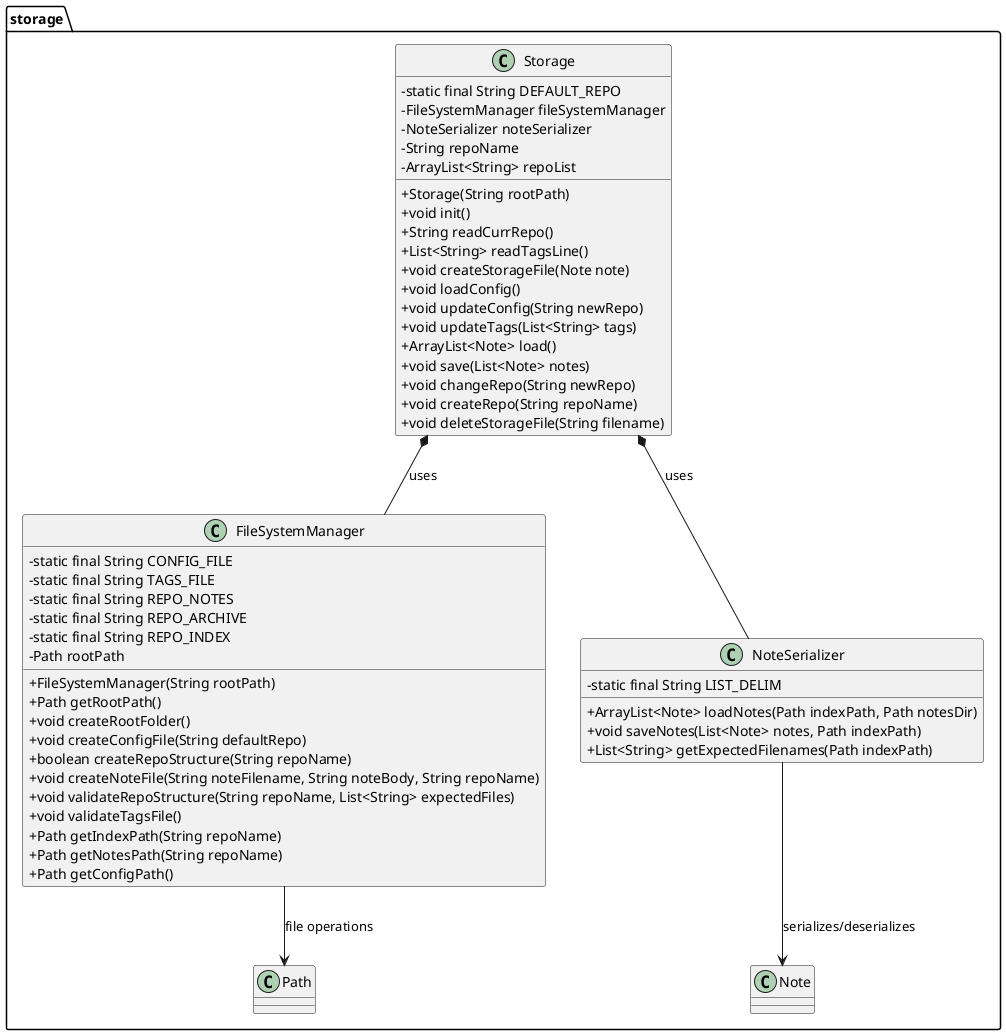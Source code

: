 @startuml StoragePackage
skinparam classAttributeIconSize 0

package storage {
    class Storage {
        - static final String DEFAULT_REPO
        - FileSystemManager fileSystemManager
        - NoteSerializer noteSerializer
        - String repoName
        - ArrayList<String> repoList

        + Storage(String rootPath)
        + void init()
        + String readCurrRepo()
        + List<String> readTagsLine()
        + void createStorageFile(Note note)
        + void loadConfig()
        + void updateConfig(String newRepo)
        + void updateTags(List<String> tags)
        + ArrayList<Note> load()
        + void save(List<Note> notes)
        + void changeRepo(String newRepo)
        + void createRepo(String repoName)
        + void deleteStorageFile(String filename)
    }

    class FileSystemManager {
        - static final String CONFIG_FILE
        - static final String TAGS_FILE
        - static final String REPO_NOTES
        - static final String REPO_ARCHIVE
        - static final String REPO_INDEX
        - Path rootPath

        + FileSystemManager(String rootPath)
        + Path getRootPath()
        + void createRootFolder()
        + void createConfigFile(String defaultRepo)
        + boolean createRepoStructure(String repoName)
        + void createNoteFile(String noteFilename, String noteBody, String repoName)
        + void validateRepoStructure(String repoName, List<String> expectedFiles)
        + void validateTagsFile()
        + Path getIndexPath(String repoName)
        + Path getNotesPath(String repoName)
        + Path getConfigPath()
    }

    class NoteSerializer {
        - static final String LIST_DELIM

        + ArrayList<Note> loadNotes(Path indexPath, Path notesDir)
        + void saveNotes(List<Note> notes, Path indexPath)
        + List<String> getExpectedFilenames(Path indexPath)
    }

    class Note {
    }


    Storage *-- FileSystemManager : uses
    Storage *-- NoteSerializer : uses
    NoteSerializer --> Note : serializes/deserializes
    FileSystemManager --> Path : file operations
}
@enduml